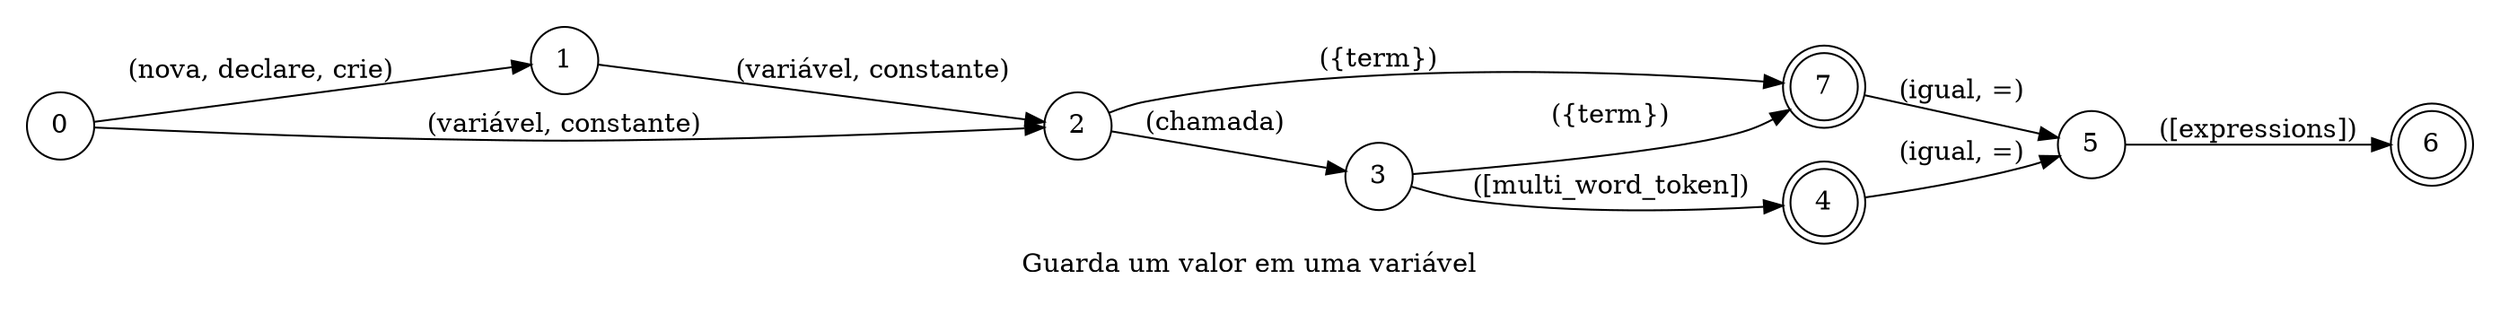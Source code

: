 digraph variable_assignment {
    id="variable_assignment";
    label="Guarda um valor em uma variável";
    lang="pt-BR";
    langName="Português";
    pad="0.2";
    rankdir=LR;
    node[shape=doublecircle]; 4 6 7;
    node[shape=circle];

    0 -> 1 [label="(nova, declare, crie)", store=isNew, normalizer=boolean];
    {1 0} -> 2 [label="(variável, constante)", store=memType];
    2 -> 3 [label="(chamada)"];
    3 -> 4 [label="([multi_word_token])", store=varName, extraArgs="{\"case\": \"camel\"}"];
    {2 3} -> 7 [label="({term})", store=varName];
    {4 7} -> 5 [label="(igual, =)"];
    5 -> 6 [label="([expressions])", store=expression];

    title="Guarda um valor em uma variável";
    desc="Guarda um valor, inteiro, texto e etc em uma variável";

    examples="
        nova variável valor igual a [expressions],
        variável valor igual a [expressions],
        nova variável chamada [multi_word_token] igual a [expressions]
    ";
}